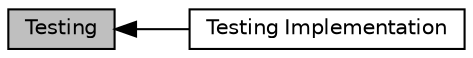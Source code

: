 digraph "Testing"
{
  edge [fontname="Helvetica",fontsize="10",labelfontname="Helvetica",labelfontsize="10"];
  node [fontname="Helvetica",fontsize="10",shape=record];
  rankdir=LR;
  Node1 [label="Testing Implementation",height=0.2,width=0.4,color="black", fillcolor="white", style="filled",URL="$db/df6/group__testingimpl.html",tooltip="Internal implementation of the Testing system. "];
  Node0 [label="Testing",height=0.2,width=0.4,color="black", fillcolor="grey75", style="filled", fontcolor="black"];
  Node0->Node1 [shape=plaintext, dir="back", style="solid"];
}
